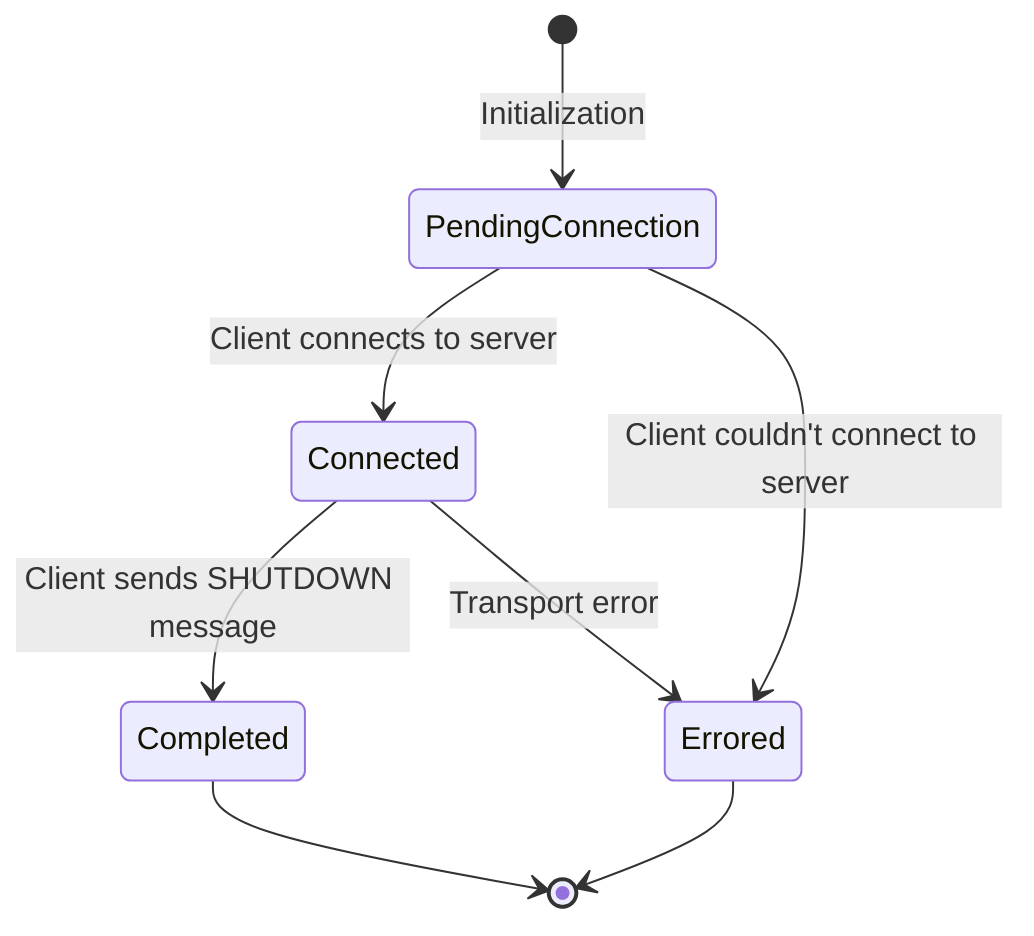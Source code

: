 stateDiagram-v2
    [*] --> PendingConnection : Initialization
    PendingConnection --> Connected : Client connects to server
    PendingConnection --> Errored : Client couldn't connect to server
    Connected --> Completed : Client sends SHUTDOWN message
    Connected --> Errored : Transport error
    Completed --> [*]
    Errored --> [*]